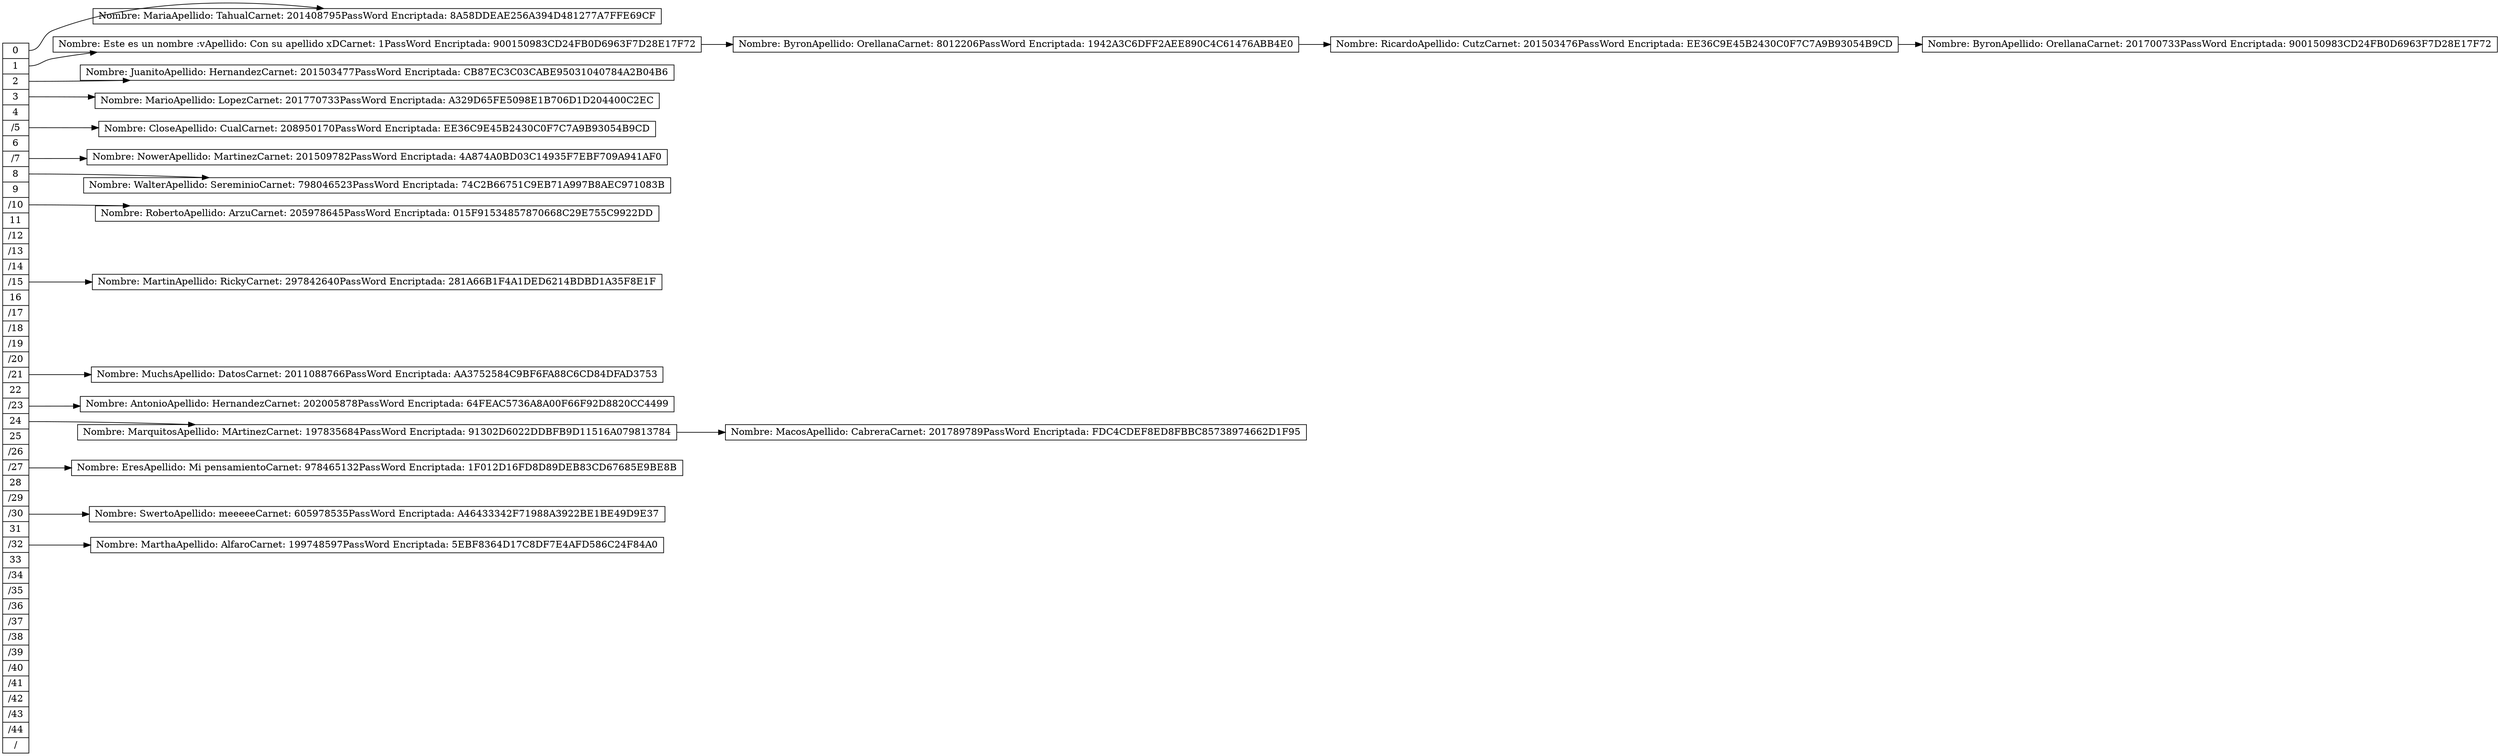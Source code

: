 digraph Hash{ 
 rankdir= LR
 node[shape=record, width= 0.1, height= 0.1];
Nodo221556337[label="<P0>0|<P1>1|<P2>2|<P3>3|<P4>4|<P5>/5|<P6>6|<P7>/7|<P8>8|<P9>9|<P10>/10|<P11>11|<P12>/12|<P13>/13|<P14>/14|<P15>/15|<P16>16|<P17>/17|<P18>/18|<P19>/19|<P20>/20|<P21>/21|<P22>22|<P23>/23|<P24>24|<P25>25|<P26>/26|<P27>/27|<P28>28|<P29>/29|<P30>/30|<P31>31|<P32>/32|<P33>33|<P34>/34|<P35>/35|<P36>/36|<P37>/37|<P38>/38|<P39>/39|<P40>/40|<P41>/41|<P42>/42|<P43>/43|<P44>/44|<P45>/"];
Nodo186922764[label=" Nombre: Maria
Apellido:  Tahual
Carnet: 201408795
PassWord Encriptada: 8A58DDEAE256A394D481277A7FFE69CF"];
Nodo221556337:P0 ->Nodo186922764
Nodo2002252161[label=" Nombre: Este es un nombre :v
Apellido:  Con su apellido xD
Carnet: 1
PassWord Encriptada: 900150983CD24FB0D6963F7D28E17F72"];
Nodo2002252161->Nodo442267280
Nodo442267280[label=" Nombre: Byron
Apellido:  Orellana
Carnet: 8012206
PassWord Encriptada: 1942A3C6DFF2AEE890C4C61476ABB4E0"];
Nodo442267280->Nodo850592908
Nodo850592908[label=" Nombre: Ricardo
Apellido:  Cutz
Carnet: 201503476
PassWord Encriptada: EE36C9E45B2430C0F7C7A9B93054B9CD"];
Nodo850592908->Nodo411421057
Nodo411421057[label=" Nombre: Byron
Apellido:  Orellana
Carnet: 201700733
PassWord Encriptada: 900150983CD24FB0D6963F7D28E17F72"];
Nodo221556337:P1 ->Nodo2002252161
Nodo1343682793[label=" Nombre: Juanito
Apellido:  Hernandez
Carnet: 201503477
PassWord Encriptada: CB87EC3C03CABE95031040784A2B04B6"];
Nodo221556337:P2 ->Nodo1343682793
Nodo696777869[label=" Nombre: Mario
Apellido:  Lopez
Carnet: 201770733
PassWord Encriptada: A329D65FE5098E1B706D1D204400C2EC"];
Nodo221556337:P3 ->Nodo696777869
Nodo62528085[label=" Nombre: Close
Apellido:  Cual
Carnet: 208950170
PassWord Encriptada: EE36C9E45B2430C0F7C7A9B93054B9CD"];
Nodo221556337:P5 ->Nodo62528085
Nodo902107746[label=" Nombre: Nower
Apellido:  Martinez
Carnet: 201509782
PassWord Encriptada: 4A874A0BD03C14935F7EBF709A941AF0"];
Nodo221556337:P7 ->Nodo902107746
Nodo1383294339[label=" Nombre: Walter
Apellido:  Sereminio
Carnet: 798046523
PassWord Encriptada: 74C2B66751C9EB71A997B8AEC971083B"];
Nodo221556337:P8 ->Nodo1383294339
Nodo1149667540[label=" Nombre: Roberto
Apellido:  Arzu
Carnet: 205978645
PassWord Encriptada: 015F91534857870668C29E755C9922DD"];
Nodo221556337:P10 ->Nodo1149667540
Nodo389896867[label=" Nombre: Martin
Apellido:  Ricky
Carnet: 297842640
PassWord Encriptada: 281A66B1F4A1DED6214BDBD1A35F8E1F"];
Nodo221556337:P15 ->Nodo389896867
Nodo183901220[label=" Nombre: Muchs
Apellido:  Datos
Carnet: 2011088766
PassWord Encriptada: AA3752584C9BF6FA88C6CD84DFAD3753"];
Nodo221556337:P21 ->Nodo183901220
Nodo1138769796[label=" Nombre: Antonio
Apellido:  Hernandez
Carnet: 202005878
PassWord Encriptada: 64FEAC5736A8A00F66F92D8820CC4499"];
Nodo221556337:P23 ->Nodo1138769796
Nodo860937988[label=" Nombre: Marquitos
Apellido:  MArtinez
Carnet: 197835684
PassWord Encriptada: 91302D6022DDBFB9D11516A079813784"];
Nodo860937988->Nodo1321563023
Nodo1321563023[label=" Nombre: Macos
Apellido:  Cabrera
Carnet: 201789789
PassWord Encriptada: FDC4CDEF8ED8FBBC85738974662D1F95"];
Nodo221556337:P24 ->Nodo860937988
Nodo1952993615[label=" Nombre: Eres
Apellido:  Mi pensamiento
Carnet: 978465132
PassWord Encriptada: 1F012D16FD8D89DEB83CD67685E9BE8B"];
Nodo221556337:P27 ->Nodo1952993615
Nodo909528153[label=" Nombre: Swerto
Apellido:  meeeee
Carnet: 605978535
PassWord Encriptada: A46433342F71988A3922BE1BE49D9E37"];
Nodo221556337:P30 ->Nodo909528153
Nodo53153124[label=" Nombre: Martha
Apellido:  Alfaro
Carnet: 199748597
PassWord Encriptada: 5EBF8364D17C8DF7E4AFD586C24F84A0"];
Nodo221556337:P32 ->Nodo53153124

}
